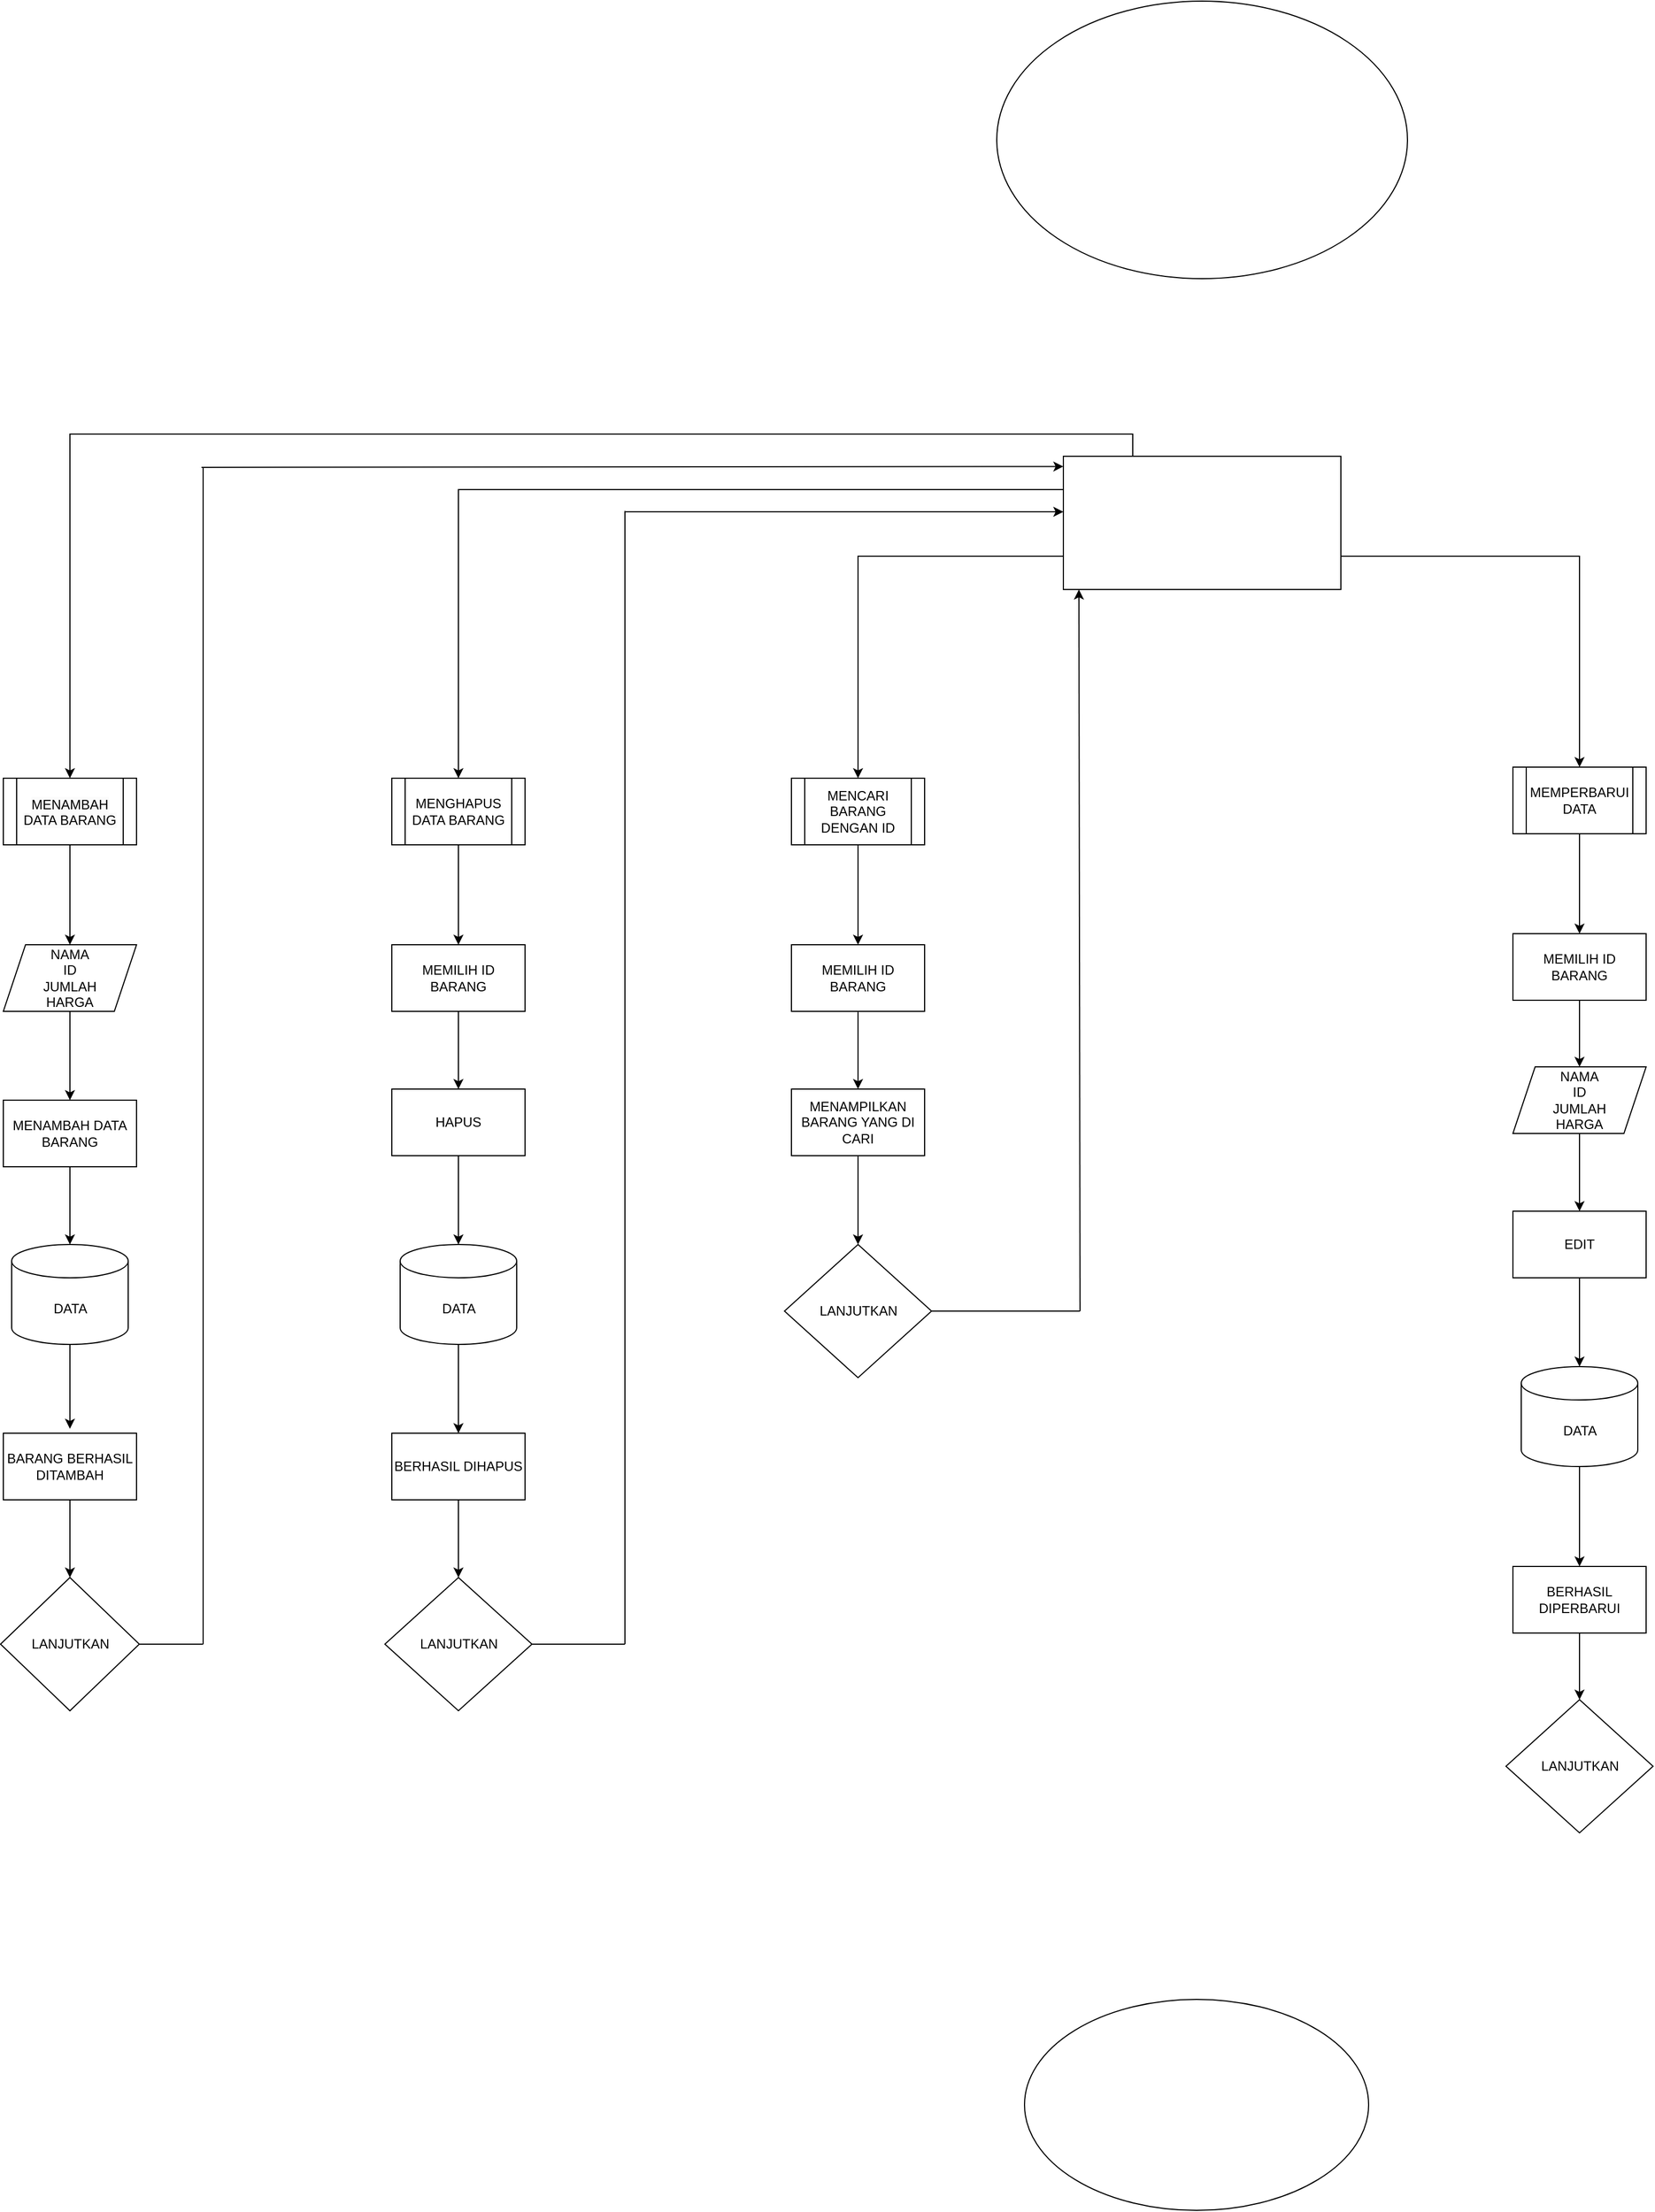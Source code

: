 <mxfile version="24.7.1" type="github">
  <diagram name="Page-1" id="_q6XuUzIn-ONXlfIQQkx">
    <mxGraphModel dx="1912" dy="1667" grid="1" gridSize="10" guides="1" tooltips="1" connect="1" arrows="1" fold="1" page="1" pageScale="1" pageWidth="850" pageHeight="1100" math="0" shadow="0">
      <root>
        <mxCell id="0" />
        <mxCell id="1" parent="0" />
        <mxCell id="67SqhKPewvLPRWIj_lKs-374" style="edgeStyle=orthogonalEdgeStyle;rounded=0;orthogonalLoop=1;jettySize=auto;html=1;exitX=0.5;exitY=0;exitDx=0;exitDy=0;entryX=0.5;entryY=0;entryDx=0;entryDy=0;" edge="1" parent="1" target="67SqhKPewvLPRWIj_lKs-365">
          <mxGeometry relative="1" as="geometry">
            <mxPoint x="405" y="40" as="sourcePoint" />
          </mxGeometry>
        </mxCell>
        <mxCell id="67SqhKPewvLPRWIj_lKs-399" value="" style="ellipse;whiteSpace=wrap;html=1;" vertex="1" parent="1">
          <mxGeometry x="245" y="-210" width="370" height="250" as="geometry" />
        </mxCell>
        <mxCell id="67SqhKPewvLPRWIj_lKs-410" style="edgeStyle=orthogonalEdgeStyle;rounded=0;orthogonalLoop=1;jettySize=auto;html=1;exitX=0.25;exitY=0;exitDx=0;exitDy=0;entryX=0.5;entryY=0;entryDx=0;entryDy=0;" edge="1" parent="1" source="67SqhKPewvLPRWIj_lKs-400" target="67SqhKPewvLPRWIj_lKs-403">
          <mxGeometry relative="1" as="geometry" />
        </mxCell>
        <mxCell id="67SqhKPewvLPRWIj_lKs-419" style="edgeStyle=orthogonalEdgeStyle;rounded=0;orthogonalLoop=1;jettySize=auto;html=1;exitX=0;exitY=0.25;exitDx=0;exitDy=0;entryX=0.5;entryY=0;entryDx=0;entryDy=0;" edge="1" parent="1" source="67SqhKPewvLPRWIj_lKs-400" target="67SqhKPewvLPRWIj_lKs-402">
          <mxGeometry relative="1" as="geometry" />
        </mxCell>
        <mxCell id="67SqhKPewvLPRWIj_lKs-435" style="edgeStyle=orthogonalEdgeStyle;rounded=0;orthogonalLoop=1;jettySize=auto;html=1;exitX=0;exitY=0.75;exitDx=0;exitDy=0;entryX=0.5;entryY=0;entryDx=0;entryDy=0;" edge="1" parent="1" source="67SqhKPewvLPRWIj_lKs-400" target="67SqhKPewvLPRWIj_lKs-401">
          <mxGeometry relative="1" as="geometry" />
        </mxCell>
        <mxCell id="67SqhKPewvLPRWIj_lKs-456" style="edgeStyle=orthogonalEdgeStyle;rounded=0;orthogonalLoop=1;jettySize=auto;html=1;exitX=1;exitY=0.75;exitDx=0;exitDy=0;entryX=0.5;entryY=0;entryDx=0;entryDy=0;" edge="1" parent="1" source="67SqhKPewvLPRWIj_lKs-400" target="67SqhKPewvLPRWIj_lKs-448">
          <mxGeometry relative="1" as="geometry" />
        </mxCell>
        <mxCell id="67SqhKPewvLPRWIj_lKs-400" value="" style="rounded=0;whiteSpace=wrap;html=1;" vertex="1" parent="1">
          <mxGeometry x="305" y="200" width="250" height="120" as="geometry" />
        </mxCell>
        <mxCell id="67SqhKPewvLPRWIj_lKs-439" style="edgeStyle=elbowEdgeStyle;rounded=0;orthogonalLoop=1;jettySize=auto;html=1;exitX=0.5;exitY=1;exitDx=0;exitDy=0;entryX=0.5;entryY=0;entryDx=0;entryDy=0;" edge="1" parent="1" source="67SqhKPewvLPRWIj_lKs-401" target="67SqhKPewvLPRWIj_lKs-436">
          <mxGeometry relative="1" as="geometry" />
        </mxCell>
        <mxCell id="67SqhKPewvLPRWIj_lKs-401" value="MENCARI BARANG DENGAN ID" style="shape=process;whiteSpace=wrap;html=1;backgroundOutline=1;" vertex="1" parent="1">
          <mxGeometry x="60" y="490" width="120" height="60" as="geometry" />
        </mxCell>
        <mxCell id="67SqhKPewvLPRWIj_lKs-426" style="edgeStyle=elbowEdgeStyle;rounded=0;orthogonalLoop=1;jettySize=auto;html=1;exitX=0.5;exitY=1;exitDx=0;exitDy=0;entryX=0.5;entryY=0;entryDx=0;entryDy=0;" edge="1" parent="1" source="67SqhKPewvLPRWIj_lKs-402" target="67SqhKPewvLPRWIj_lKs-420">
          <mxGeometry relative="1" as="geometry" />
        </mxCell>
        <mxCell id="67SqhKPewvLPRWIj_lKs-402" value="MENGHAPUS DATA BARANG" style="shape=process;whiteSpace=wrap;html=1;backgroundOutline=1;" vertex="1" parent="1">
          <mxGeometry x="-300" y="490" width="120" height="60" as="geometry" />
        </mxCell>
        <mxCell id="67SqhKPewvLPRWIj_lKs-411" style="edgeStyle=elbowEdgeStyle;rounded=0;orthogonalLoop=1;jettySize=auto;html=1;exitX=0.5;exitY=1;exitDx=0;exitDy=0;entryX=0.5;entryY=0;entryDx=0;entryDy=0;" edge="1" parent="1" source="67SqhKPewvLPRWIj_lKs-403" target="67SqhKPewvLPRWIj_lKs-405">
          <mxGeometry relative="1" as="geometry" />
        </mxCell>
        <mxCell id="67SqhKPewvLPRWIj_lKs-403" value="" style="shape=process;whiteSpace=wrap;html=1;backgroundOutline=1;" vertex="1" parent="1">
          <mxGeometry x="-650" y="490" width="120" height="60" as="geometry" />
        </mxCell>
        <mxCell id="67SqhKPewvLPRWIj_lKs-404" value="&lt;span style=&quot;color: rgb(0, 0, 0); font-family: Helvetica; font-size: 12px; font-style: normal; font-variant-ligatures: normal; font-variant-caps: normal; font-weight: 400; letter-spacing: normal; orphans: 2; text-indent: 0px; text-transform: none; widows: 2; word-spacing: 0px; -webkit-text-stroke-width: 0px; white-space: normal; background-color: rgb(251, 251, 251); text-decoration-thickness: initial; text-decoration-style: initial; text-decoration-color: initial; float: none; display: inline !important;&quot;&gt;MENAMBAH DATA BARANG&lt;/span&gt;" style="text;whiteSpace=wrap;html=1;align=center;" vertex="1" parent="1">
          <mxGeometry x="-640" y="500" width="100" height="40" as="geometry" />
        </mxCell>
        <mxCell id="67SqhKPewvLPRWIj_lKs-412" style="edgeStyle=elbowEdgeStyle;rounded=0;orthogonalLoop=1;jettySize=auto;html=1;exitX=0.5;exitY=1;exitDx=0;exitDy=0;entryX=0.5;entryY=0;entryDx=0;entryDy=0;" edge="1" parent="1" source="67SqhKPewvLPRWIj_lKs-405" target="67SqhKPewvLPRWIj_lKs-406">
          <mxGeometry relative="1" as="geometry" />
        </mxCell>
        <mxCell id="67SqhKPewvLPRWIj_lKs-405" value="NAMA&lt;div&gt;ID&lt;/div&gt;&lt;div&gt;JUMLAH&lt;/div&gt;&lt;div&gt;HARGA&lt;/div&gt;" style="shape=parallelogram;perimeter=parallelogramPerimeter;whiteSpace=wrap;html=1;fixedSize=1;" vertex="1" parent="1">
          <mxGeometry x="-650" y="640" width="120" height="60" as="geometry" />
        </mxCell>
        <mxCell id="67SqhKPewvLPRWIj_lKs-406" value="MENAMBAH DATA BARANG" style="rounded=0;whiteSpace=wrap;html=1;" vertex="1" parent="1">
          <mxGeometry x="-650" y="780" width="120" height="60" as="geometry" />
        </mxCell>
        <mxCell id="67SqhKPewvLPRWIj_lKs-407" value="DATA" style="shape=cylinder3;whiteSpace=wrap;html=1;boundedLbl=1;backgroundOutline=1;size=15;" vertex="1" parent="1">
          <mxGeometry x="-642.5" y="910" width="105" height="90" as="geometry" />
        </mxCell>
        <mxCell id="67SqhKPewvLPRWIj_lKs-415" style="edgeStyle=elbowEdgeStyle;rounded=0;orthogonalLoop=1;jettySize=auto;html=1;exitX=0.5;exitY=1;exitDx=0;exitDy=0;entryX=0.5;entryY=0;entryDx=0;entryDy=0;" edge="1" parent="1" source="67SqhKPewvLPRWIj_lKs-408" target="67SqhKPewvLPRWIj_lKs-409">
          <mxGeometry relative="1" as="geometry" />
        </mxCell>
        <mxCell id="67SqhKPewvLPRWIj_lKs-408" value="BARANG BERHASIL DITAMBAH" style="rounded=0;whiteSpace=wrap;html=1;" vertex="1" parent="1">
          <mxGeometry x="-650" y="1080" width="120" height="60" as="geometry" />
        </mxCell>
        <mxCell id="67SqhKPewvLPRWIj_lKs-409" value="LANJUTKAN" style="rhombus;whiteSpace=wrap;html=1;" vertex="1" parent="1">
          <mxGeometry x="-652.5" y="1210" width="125" height="120" as="geometry" />
        </mxCell>
        <mxCell id="67SqhKPewvLPRWIj_lKs-413" style="edgeStyle=elbowEdgeStyle;rounded=0;orthogonalLoop=1;jettySize=auto;html=1;exitX=0.5;exitY=1;exitDx=0;exitDy=0;entryX=0.5;entryY=0;entryDx=0;entryDy=0;entryPerimeter=0;" edge="1" parent="1" source="67SqhKPewvLPRWIj_lKs-406" target="67SqhKPewvLPRWIj_lKs-407">
          <mxGeometry relative="1" as="geometry" />
        </mxCell>
        <mxCell id="67SqhKPewvLPRWIj_lKs-414" style="edgeStyle=elbowEdgeStyle;rounded=0;orthogonalLoop=1;jettySize=auto;html=1;exitX=0.5;exitY=1;exitDx=0;exitDy=0;exitPerimeter=0;entryX=0.497;entryY=-0.067;entryDx=0;entryDy=0;entryPerimeter=0;" edge="1" parent="1" source="67SqhKPewvLPRWIj_lKs-407" target="67SqhKPewvLPRWIj_lKs-408">
          <mxGeometry relative="1" as="geometry" />
        </mxCell>
        <mxCell id="67SqhKPewvLPRWIj_lKs-416" value="" style="endArrow=none;html=1;rounded=0;exitX=1;exitY=0.5;exitDx=0;exitDy=0;" edge="1" parent="1" source="67SqhKPewvLPRWIj_lKs-409">
          <mxGeometry width="50" height="50" relative="1" as="geometry">
            <mxPoint x="-240" y="1320" as="sourcePoint" />
            <mxPoint x="-470" y="1270" as="targetPoint" />
          </mxGeometry>
        </mxCell>
        <mxCell id="67SqhKPewvLPRWIj_lKs-417" value="" style="endArrow=none;html=1;rounded=0;" edge="1" parent="1">
          <mxGeometry width="50" height="50" relative="1" as="geometry">
            <mxPoint x="-470" y="1270" as="sourcePoint" />
            <mxPoint x="-470" y="210" as="targetPoint" />
          </mxGeometry>
        </mxCell>
        <mxCell id="67SqhKPewvLPRWIj_lKs-427" style="edgeStyle=elbowEdgeStyle;rounded=0;orthogonalLoop=1;jettySize=auto;html=1;exitX=0.5;exitY=1;exitDx=0;exitDy=0;entryX=0.5;entryY=0;entryDx=0;entryDy=0;" edge="1" parent="1" source="67SqhKPewvLPRWIj_lKs-420" target="67SqhKPewvLPRWIj_lKs-421">
          <mxGeometry relative="1" as="geometry" />
        </mxCell>
        <mxCell id="67SqhKPewvLPRWIj_lKs-420" value="MEMILIH ID BARANG" style="rounded=0;whiteSpace=wrap;html=1;" vertex="1" parent="1">
          <mxGeometry x="-300" y="640" width="120" height="60" as="geometry" />
        </mxCell>
        <mxCell id="67SqhKPewvLPRWIj_lKs-421" value="HAPUS" style="rounded=0;whiteSpace=wrap;html=1;" vertex="1" parent="1">
          <mxGeometry x="-300" y="770" width="120" height="60" as="geometry" />
        </mxCell>
        <mxCell id="67SqhKPewvLPRWIj_lKs-428" style="edgeStyle=elbowEdgeStyle;rounded=0;orthogonalLoop=1;jettySize=auto;html=1;exitX=0.5;exitY=1;exitDx=0;exitDy=0;exitPerimeter=0;entryX=0.5;entryY=0;entryDx=0;entryDy=0;" edge="1" parent="1" source="67SqhKPewvLPRWIj_lKs-422" target="67SqhKPewvLPRWIj_lKs-424">
          <mxGeometry relative="1" as="geometry">
            <mxPoint x="-240" y="1070" as="targetPoint" />
          </mxGeometry>
        </mxCell>
        <mxCell id="67SqhKPewvLPRWIj_lKs-422" value="DATA" style="shape=cylinder3;whiteSpace=wrap;html=1;boundedLbl=1;backgroundOutline=1;size=15;" vertex="1" parent="1">
          <mxGeometry x="-292.5" y="910" width="105" height="90" as="geometry" />
        </mxCell>
        <mxCell id="67SqhKPewvLPRWIj_lKs-423" style="edgeStyle=elbowEdgeStyle;rounded=0;orthogonalLoop=1;jettySize=auto;html=1;exitX=0.5;exitY=1;exitDx=0;exitDy=0;entryX=0.5;entryY=0;entryDx=0;entryDy=0;entryPerimeter=0;" edge="1" parent="1" source="67SqhKPewvLPRWIj_lKs-421" target="67SqhKPewvLPRWIj_lKs-422">
          <mxGeometry relative="1" as="geometry" />
        </mxCell>
        <mxCell id="67SqhKPewvLPRWIj_lKs-429" style="edgeStyle=elbowEdgeStyle;rounded=0;orthogonalLoop=1;jettySize=auto;html=1;exitX=0.5;exitY=1;exitDx=0;exitDy=0;entryX=0.5;entryY=0;entryDx=0;entryDy=0;" edge="1" parent="1" source="67SqhKPewvLPRWIj_lKs-424" target="67SqhKPewvLPRWIj_lKs-425">
          <mxGeometry relative="1" as="geometry" />
        </mxCell>
        <mxCell id="67SqhKPewvLPRWIj_lKs-424" value="BERHASIL DIHAPUS" style="rounded=0;whiteSpace=wrap;html=1;" vertex="1" parent="1">
          <mxGeometry x="-300" y="1080" width="120" height="60" as="geometry" />
        </mxCell>
        <mxCell id="67SqhKPewvLPRWIj_lKs-425" value="LANJUTKAN" style="rhombus;whiteSpace=wrap;html=1;" vertex="1" parent="1">
          <mxGeometry x="-306.25" y="1210" width="132.5" height="120" as="geometry" />
        </mxCell>
        <mxCell id="67SqhKPewvLPRWIj_lKs-430" value="" style="endArrow=none;html=1;rounded=0;exitX=1;exitY=0.5;exitDx=0;exitDy=0;" edge="1" parent="1" source="67SqhKPewvLPRWIj_lKs-425">
          <mxGeometry width="50" height="50" relative="1" as="geometry">
            <mxPoint x="-170" y="1270" as="sourcePoint" />
            <mxPoint x="-90" y="1270" as="targetPoint" />
          </mxGeometry>
        </mxCell>
        <mxCell id="67SqhKPewvLPRWIj_lKs-431" value="" style="endArrow=none;html=1;rounded=0;" edge="1" parent="1">
          <mxGeometry width="50" height="50" relative="1" as="geometry">
            <mxPoint x="-90" y="1270" as="sourcePoint" />
            <mxPoint x="-90" y="249.216" as="targetPoint" />
          </mxGeometry>
        </mxCell>
        <mxCell id="67SqhKPewvLPRWIj_lKs-433" value="" style="endArrow=classic;html=1;rounded=0;" edge="1" parent="1">
          <mxGeometry width="50" height="50" relative="1" as="geometry">
            <mxPoint x="-90" y="250" as="sourcePoint" />
            <mxPoint x="305" y="250" as="targetPoint" />
          </mxGeometry>
        </mxCell>
        <mxCell id="67SqhKPewvLPRWIj_lKs-434" value="" style="endArrow=classic;html=1;rounded=0;entryX=0.006;entryY=0.077;entryDx=0;entryDy=0;entryPerimeter=0;" edge="1" parent="1">
          <mxGeometry width="50" height="50" relative="1" as="geometry">
            <mxPoint x="-471.5" y="210" as="sourcePoint" />
            <mxPoint x="305" y="209.24" as="targetPoint" />
          </mxGeometry>
        </mxCell>
        <mxCell id="67SqhKPewvLPRWIj_lKs-440" style="edgeStyle=elbowEdgeStyle;rounded=0;orthogonalLoop=1;jettySize=auto;html=1;exitX=0.5;exitY=1;exitDx=0;exitDy=0;entryX=0.5;entryY=0;entryDx=0;entryDy=0;" edge="1" parent="1" source="67SqhKPewvLPRWIj_lKs-436" target="67SqhKPewvLPRWIj_lKs-437">
          <mxGeometry relative="1" as="geometry" />
        </mxCell>
        <mxCell id="67SqhKPewvLPRWIj_lKs-436" value="MEMILIH ID BARANG" style="rounded=0;whiteSpace=wrap;html=1;" vertex="1" parent="1">
          <mxGeometry x="60" y="640" width="120" height="60" as="geometry" />
        </mxCell>
        <mxCell id="67SqhKPewvLPRWIj_lKs-441" style="edgeStyle=elbowEdgeStyle;rounded=0;orthogonalLoop=1;jettySize=auto;html=1;exitX=0.5;exitY=1;exitDx=0;exitDy=0;entryX=0.5;entryY=0;entryDx=0;entryDy=0;" edge="1" parent="1" source="67SqhKPewvLPRWIj_lKs-437" target="67SqhKPewvLPRWIj_lKs-438">
          <mxGeometry relative="1" as="geometry" />
        </mxCell>
        <mxCell id="67SqhKPewvLPRWIj_lKs-437" value="MENAMPILKAN BARANG YANG DI CARI" style="rounded=0;whiteSpace=wrap;html=1;" vertex="1" parent="1">
          <mxGeometry x="60" y="770" width="120" height="60" as="geometry" />
        </mxCell>
        <mxCell id="67SqhKPewvLPRWIj_lKs-438" value="LANJUTKAN" style="rhombus;whiteSpace=wrap;html=1;" vertex="1" parent="1">
          <mxGeometry x="53.75" y="910" width="132.5" height="120" as="geometry" />
        </mxCell>
        <mxCell id="67SqhKPewvLPRWIj_lKs-442" value="" style="endArrow=none;html=1;rounded=0;exitX=1;exitY=0.5;exitDx=0;exitDy=0;" edge="1" parent="1" source="67SqhKPewvLPRWIj_lKs-438">
          <mxGeometry width="50" height="50" relative="1" as="geometry">
            <mxPoint x="190" y="970" as="sourcePoint" />
            <mxPoint x="320" y="970" as="targetPoint" />
          </mxGeometry>
        </mxCell>
        <mxCell id="67SqhKPewvLPRWIj_lKs-443" value="" style="endArrow=classic;html=1;rounded=0;entryX=0.056;entryY=1;entryDx=0;entryDy=0;entryPerimeter=0;" edge="1" parent="1" target="67SqhKPewvLPRWIj_lKs-400">
          <mxGeometry width="50" height="50" relative="1" as="geometry">
            <mxPoint x="320" y="970" as="sourcePoint" />
            <mxPoint x="540" y="580" as="targetPoint" />
          </mxGeometry>
        </mxCell>
        <mxCell id="67SqhKPewvLPRWIj_lKs-444" value="" style="ellipse;whiteSpace=wrap;html=1;" vertex="1" parent="1">
          <mxGeometry x="270" y="1590" width="310" height="190" as="geometry" />
        </mxCell>
        <mxCell id="67SqhKPewvLPRWIj_lKs-457" style="edgeStyle=orthogonalEdgeStyle;rounded=0;orthogonalLoop=1;jettySize=auto;html=1;exitX=0.5;exitY=1;exitDx=0;exitDy=0;entryX=0.5;entryY=0;entryDx=0;entryDy=0;" edge="1" parent="1" source="67SqhKPewvLPRWIj_lKs-448" target="67SqhKPewvLPRWIj_lKs-449">
          <mxGeometry relative="1" as="geometry" />
        </mxCell>
        <mxCell id="67SqhKPewvLPRWIj_lKs-448" value="MEMPERBARUI DATA" style="shape=process;whiteSpace=wrap;html=1;backgroundOutline=1;" vertex="1" parent="1">
          <mxGeometry x="710" y="480" width="120" height="60" as="geometry" />
        </mxCell>
        <mxCell id="67SqhKPewvLPRWIj_lKs-458" style="edgeStyle=orthogonalEdgeStyle;rounded=0;orthogonalLoop=1;jettySize=auto;html=1;exitX=0.5;exitY=1;exitDx=0;exitDy=0;entryX=0.5;entryY=0;entryDx=0;entryDy=0;" edge="1" parent="1" source="67SqhKPewvLPRWIj_lKs-449" target="67SqhKPewvLPRWIj_lKs-450">
          <mxGeometry relative="1" as="geometry" />
        </mxCell>
        <mxCell id="67SqhKPewvLPRWIj_lKs-449" value="MEMILIH ID BARANG" style="rounded=0;whiteSpace=wrap;html=1;" vertex="1" parent="1">
          <mxGeometry x="710" y="630" width="120" height="60" as="geometry" />
        </mxCell>
        <mxCell id="67SqhKPewvLPRWIj_lKs-459" style="edgeStyle=orthogonalEdgeStyle;rounded=0;orthogonalLoop=1;jettySize=auto;html=1;exitX=0.5;exitY=1;exitDx=0;exitDy=0;entryX=0.5;entryY=0;entryDx=0;entryDy=0;" edge="1" parent="1" source="67SqhKPewvLPRWIj_lKs-450" target="67SqhKPewvLPRWIj_lKs-451">
          <mxGeometry relative="1" as="geometry" />
        </mxCell>
        <mxCell id="67SqhKPewvLPRWIj_lKs-450" value="NAMA&lt;div&gt;ID&lt;/div&gt;&lt;div&gt;JUMLAH&lt;/div&gt;&lt;div&gt;HARGA&lt;/div&gt;" style="shape=parallelogram;perimeter=parallelogramPerimeter;whiteSpace=wrap;html=1;fixedSize=1;" vertex="1" parent="1">
          <mxGeometry x="710" y="750" width="120" height="60" as="geometry" />
        </mxCell>
        <mxCell id="67SqhKPewvLPRWIj_lKs-451" value="EDIT" style="rounded=0;whiteSpace=wrap;html=1;" vertex="1" parent="1">
          <mxGeometry x="710" y="880" width="120" height="60" as="geometry" />
        </mxCell>
        <mxCell id="67SqhKPewvLPRWIj_lKs-461" style="edgeStyle=orthogonalEdgeStyle;rounded=0;orthogonalLoop=1;jettySize=auto;html=1;exitX=0.5;exitY=1;exitDx=0;exitDy=0;exitPerimeter=0;entryX=0.5;entryY=0;entryDx=0;entryDy=0;" edge="1" parent="1" source="67SqhKPewvLPRWIj_lKs-452" target="67SqhKPewvLPRWIj_lKs-453">
          <mxGeometry relative="1" as="geometry" />
        </mxCell>
        <mxCell id="67SqhKPewvLPRWIj_lKs-452" value="DATA" style="shape=cylinder3;whiteSpace=wrap;html=1;boundedLbl=1;backgroundOutline=1;size=15;" vertex="1" parent="1">
          <mxGeometry x="717.5" y="1020" width="105" height="90" as="geometry" />
        </mxCell>
        <mxCell id="67SqhKPewvLPRWIj_lKs-462" style="edgeStyle=orthogonalEdgeStyle;rounded=0;orthogonalLoop=1;jettySize=auto;html=1;exitX=0.5;exitY=1;exitDx=0;exitDy=0;entryX=0.5;entryY=0;entryDx=0;entryDy=0;" edge="1" parent="1" source="67SqhKPewvLPRWIj_lKs-453" target="67SqhKPewvLPRWIj_lKs-454">
          <mxGeometry relative="1" as="geometry" />
        </mxCell>
        <mxCell id="67SqhKPewvLPRWIj_lKs-453" value="BERHASIL DIPERBARUI" style="rounded=0;whiteSpace=wrap;html=1;" vertex="1" parent="1">
          <mxGeometry x="710" y="1200" width="120" height="60" as="geometry" />
        </mxCell>
        <mxCell id="67SqhKPewvLPRWIj_lKs-454" value="LANJUTKAN" style="rhombus;whiteSpace=wrap;html=1;" vertex="1" parent="1">
          <mxGeometry x="703.75" y="1320" width="132.5" height="120" as="geometry" />
        </mxCell>
        <mxCell id="67SqhKPewvLPRWIj_lKs-460" style="edgeStyle=orthogonalEdgeStyle;rounded=0;orthogonalLoop=1;jettySize=auto;html=1;exitX=0.5;exitY=1;exitDx=0;exitDy=0;entryX=0.5;entryY=0;entryDx=0;entryDy=0;entryPerimeter=0;" edge="1" parent="1" source="67SqhKPewvLPRWIj_lKs-451" target="67SqhKPewvLPRWIj_lKs-452">
          <mxGeometry relative="1" as="geometry" />
        </mxCell>
      </root>
    </mxGraphModel>
  </diagram>
</mxfile>
